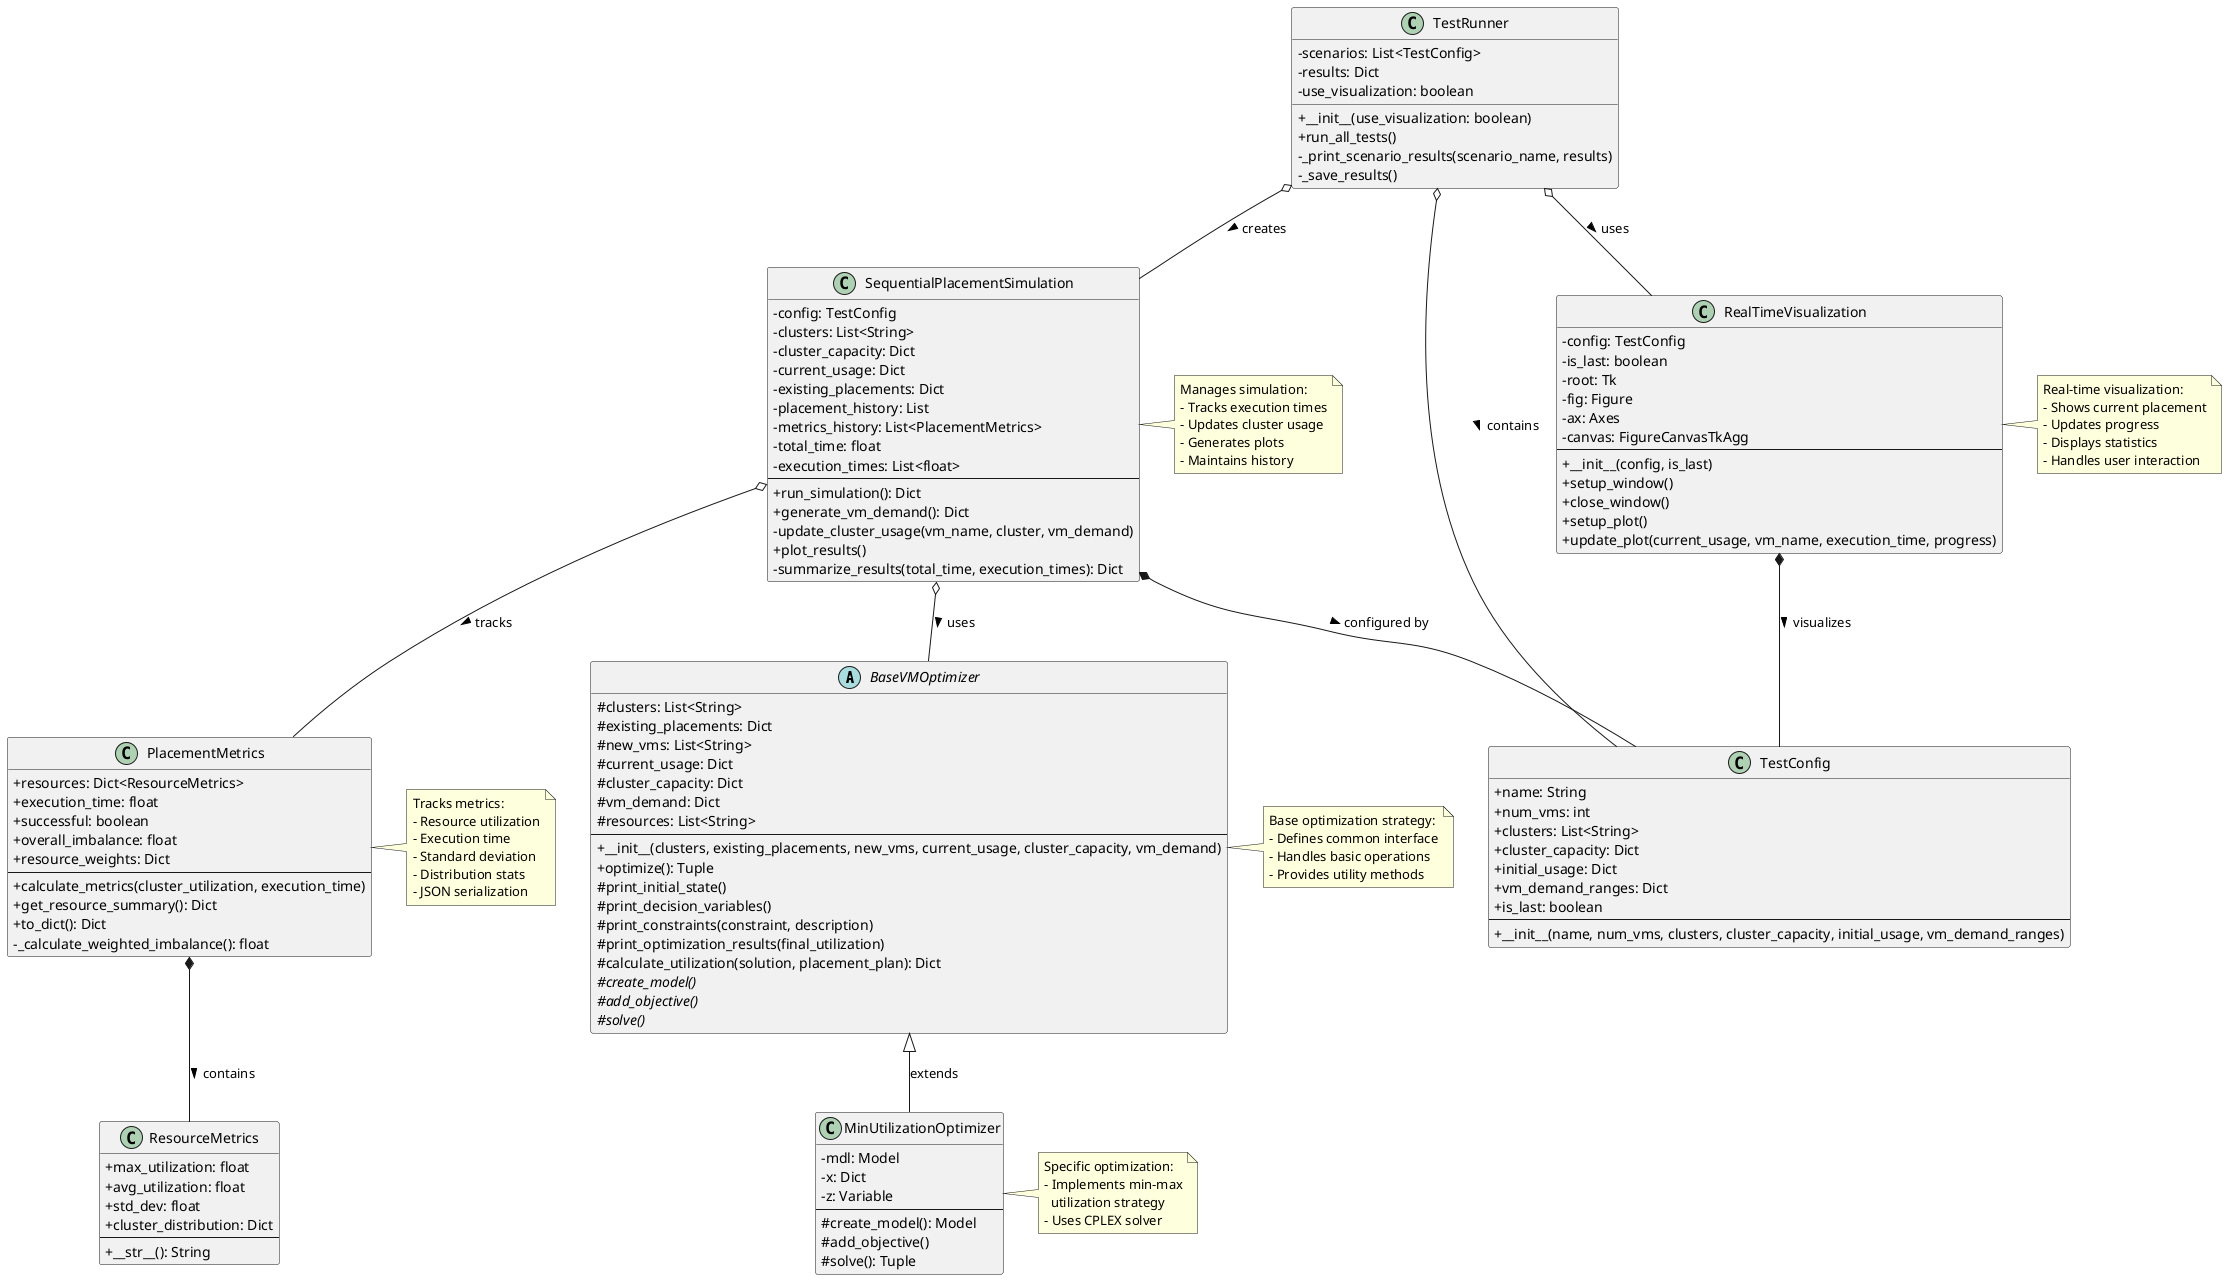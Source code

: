 @startuml VM Placement Optimization

skinparam classAttributeIconSize 0

abstract class BaseVMOptimizer {
    # clusters: List<String>
    # existing_placements: Dict
    # new_vms: List<String>
    # current_usage: Dict
    # cluster_capacity: Dict
    # vm_demand: Dict
    # resources: List<String>
    --
    + __init__(clusters, existing_placements, new_vms, current_usage, cluster_capacity, vm_demand)
    + optimize(): Tuple
    # print_initial_state()
    # print_decision_variables()
    # print_constraints(constraint, description)
    # print_optimization_results(final_utilization)
    # calculate_utilization(solution, placement_plan): Dict
    {abstract} # create_model()
    {abstract} # add_objective()
    {abstract} # solve()
}

class MinUtilizationOptimizer {
    - mdl: Model
    - x: Dict
    - z: Variable
    --
    # create_model(): Model
    # add_objective()
    # solve(): Tuple
}

class TestRunner {
    - scenarios: List<TestConfig>
    - results: Dict
    - use_visualization: boolean
    + __init__(use_visualization: boolean)
    + run_all_tests()
    - _print_scenario_results(scenario_name, results)
    - _save_results()
}

class TestConfig {
    + name: String
    + num_vms: int
    + clusters: List<String>
    + cluster_capacity: Dict
    + initial_usage: Dict
    + vm_demand_ranges: Dict
    + is_last: boolean
    --
    + __init__(name, num_vms, clusters, cluster_capacity, initial_usage, vm_demand_ranges)
}

class SequentialPlacementSimulation {
    - config: TestConfig
    - clusters: List<String>
    - cluster_capacity: Dict
    - current_usage: Dict
    - existing_placements: Dict
    - placement_history: List
    - metrics_history: List<PlacementMetrics>
    - total_time: float
    - execution_times: List<float>
    --
    + run_simulation(): Dict
    + generate_vm_demand(): Dict
    - update_cluster_usage(vm_name, cluster, vm_demand)
    + plot_results()
    - summarize_results(total_time, execution_times): Dict
}

class RealTimeVisualization {
    - config: TestConfig
    - is_last: boolean
    - root: Tk
    - fig: Figure
    - ax: Axes
    - canvas: FigureCanvasTkAgg
    --
    + __init__(config, is_last)
    + setup_window()
    + close_window()
    + setup_plot()
    + update_plot(current_usage, vm_name, execution_time, progress)
}

class PlacementMetrics {
    + resources: Dict<ResourceMetrics>
    + execution_time: float
    + successful: boolean
    + overall_imbalance: float
    + resource_weights: Dict
    --
    + calculate_metrics(cluster_utilization, execution_time)
    + get_resource_summary(): Dict
    + to_dict(): Dict
    - _calculate_weighted_imbalance(): float
}

class ResourceMetrics {
    + max_utilization: float
    + avg_utilization: float
    + std_dev: float
    + cluster_distribution: Dict
    --
    + __str__(): String
}

TestRunner o-- TestConfig : contains >
TestRunner o-- SequentialPlacementSimulation : creates >
TestRunner o-- RealTimeVisualization : uses >
SequentialPlacementSimulation *-- TestConfig : configured by >
SequentialPlacementSimulation o-- PlacementMetrics : tracks >
SequentialPlacementSimulation o-- BaseVMOptimizer : uses >
PlacementMetrics *-- ResourceMetrics : contains >
RealTimeVisualization *-- TestConfig : visualizes >
BaseVMOptimizer <|-- MinUtilizationOptimizer : extends

note right of BaseVMOptimizer
  Base optimization strategy:
  - Defines common interface
  - Handles basic operations
  - Provides utility methods
end note

note right of MinUtilizationOptimizer
  Specific optimization:
  - Implements min-max
    utilization strategy
  - Uses CPLEX solver
end note

note right of RealTimeVisualization
  Real-time visualization:
  - Shows current placement
  - Updates progress
  - Displays statistics
  - Handles user interaction
end note

note right of SequentialPlacementSimulation
  Manages simulation:
  - Tracks execution times
  - Updates cluster usage
  - Generates plots
  - Maintains history
end note

note right of PlacementMetrics
  Tracks metrics:
  - Resource utilization
  - Execution time
  - Standard deviation
  - Distribution stats
  - JSON serialization
end note

@enduml
